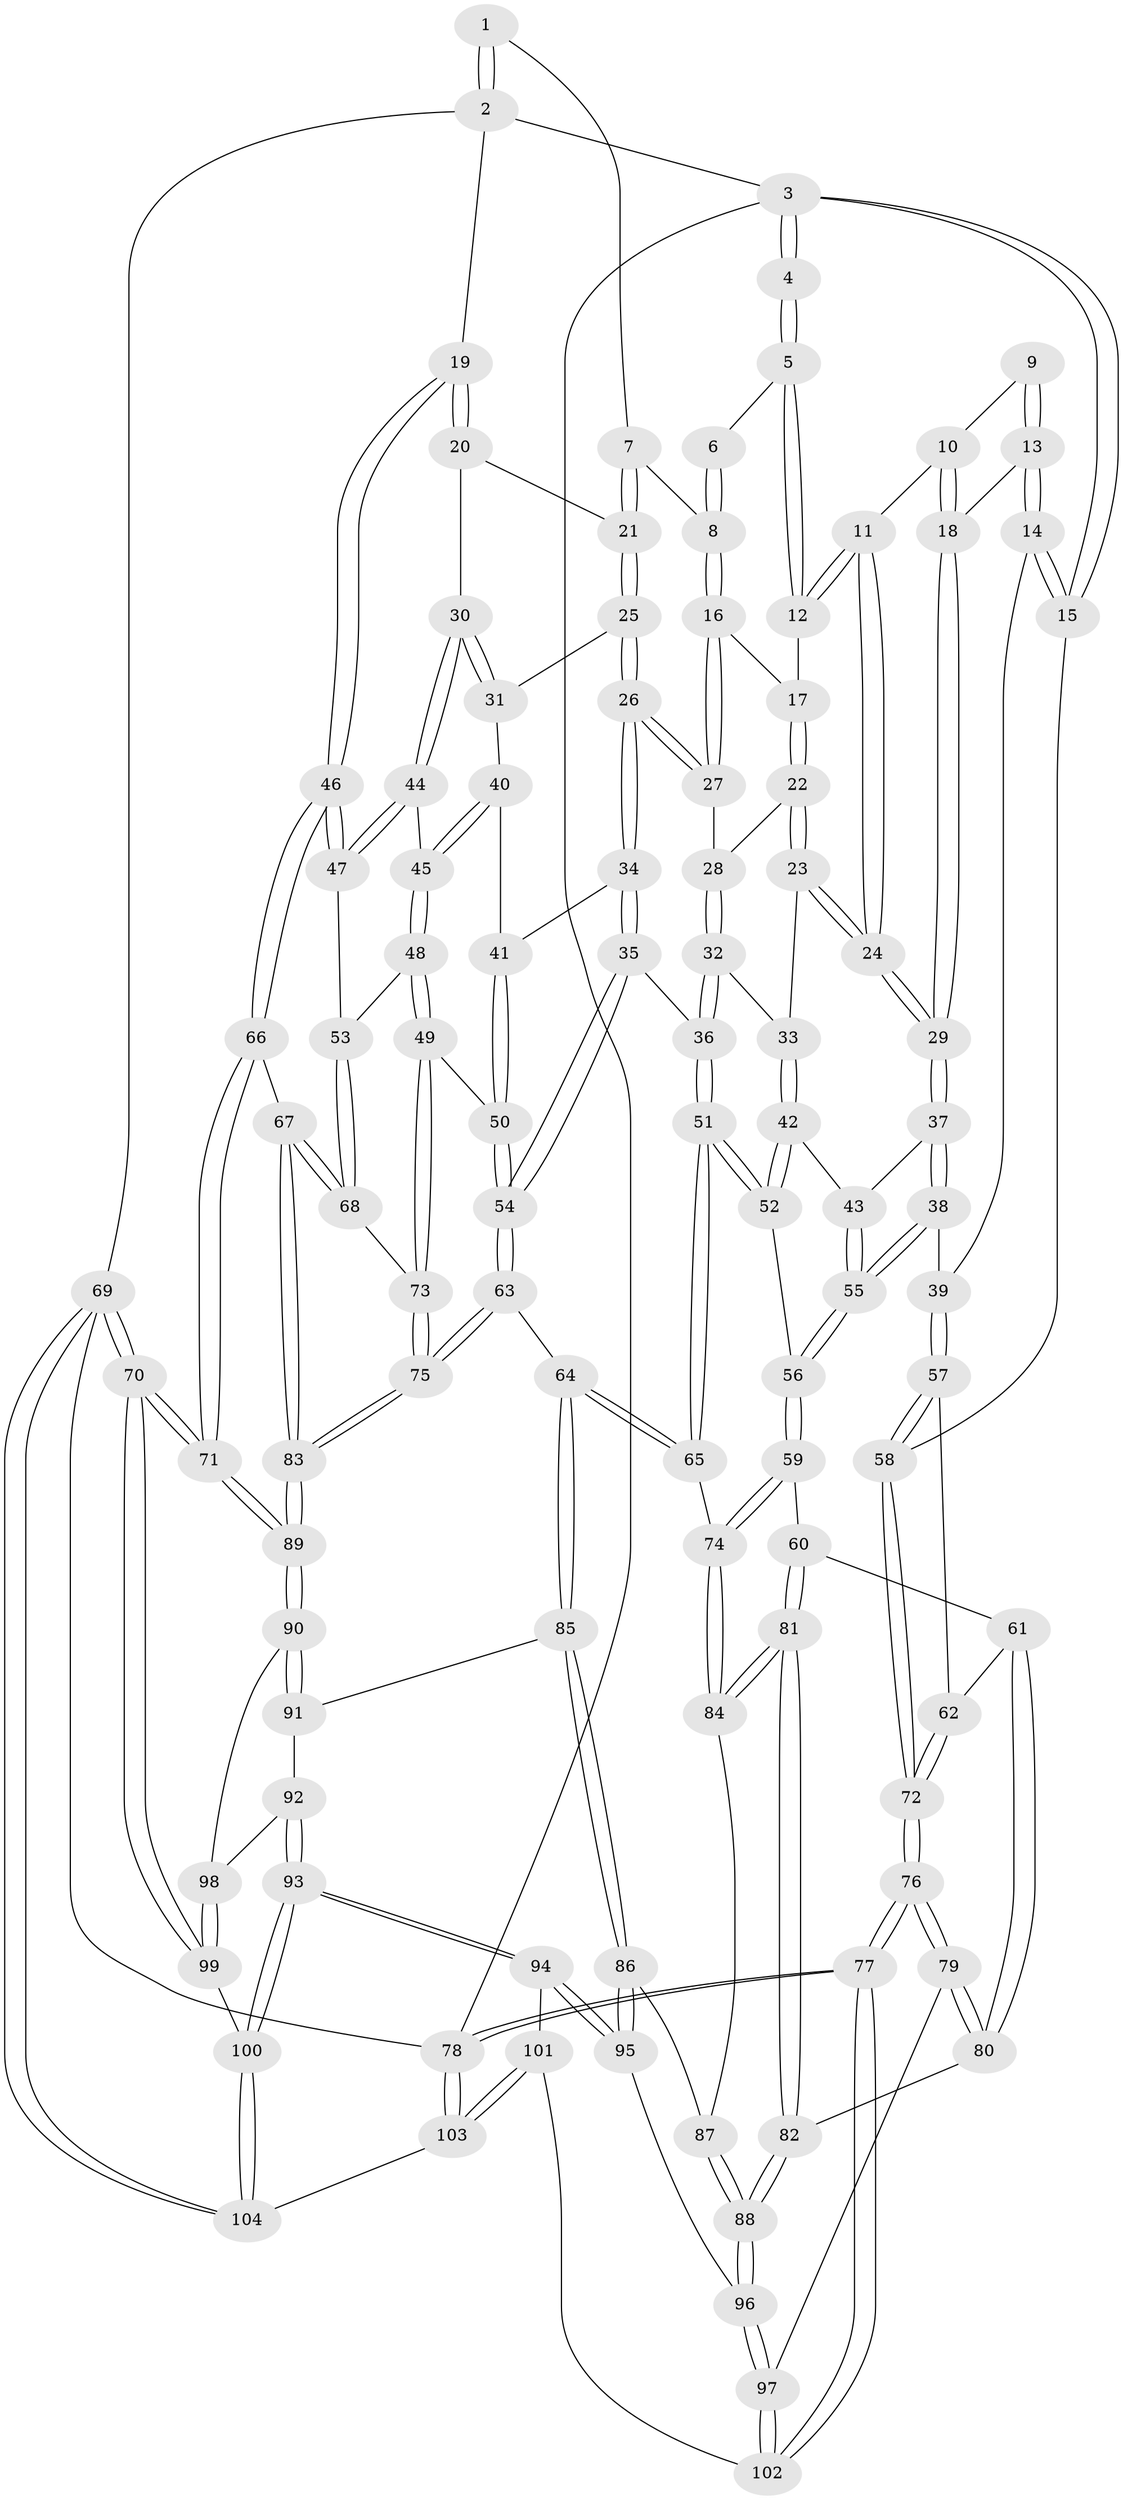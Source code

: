 // coarse degree distribution, {8: 0.041666666666666664, 2: 0.013888888888888888, 3: 0.041666666666666664, 6: 0.1527777777777778, 7: 0.027777777777777776, 5: 0.4305555555555556, 4: 0.2916666666666667}
// Generated by graph-tools (version 1.1) at 2025/21/03/04/25 18:21:37]
// undirected, 104 vertices, 257 edges
graph export_dot {
graph [start="1"]
  node [color=gray90,style=filled];
  1 [pos="+0.9003642236639601+0"];
  2 [pos="+1+0"];
  3 [pos="+0+0"];
  4 [pos="+0.06446789841746867+0"];
  5 [pos="+0.29782675851530893+0"];
  6 [pos="+0.5948865195959331+0"];
  7 [pos="+0.7545897288809407+0.07329077307219904"];
  8 [pos="+0.6098297239571598+0.06680346962305479"];
  9 [pos="+0.06472161289507586+0"];
  10 [pos="+0.07522408267258175+0.08136732708331759"];
  11 [pos="+0.2855376128579539+0.03399192254480021"];
  12 [pos="+0.31351756115122464+0"];
  13 [pos="+0+0.17007710637186477"];
  14 [pos="+0+0.204443049386582"];
  15 [pos="+0+0.2220846087509382"];
  16 [pos="+0.5956985086777578+0.09003141852682159"];
  17 [pos="+0.32241102535225546+0"];
  18 [pos="+0.06665293481962817+0.14681163556197396"];
  19 [pos="+1+0"];
  20 [pos="+0.9443157805193286+0.07882267287986279"];
  21 [pos="+0.7867000437459696+0.14630220117806456"];
  22 [pos="+0.4888537238826834+0.1493193237352738"];
  23 [pos="+0.36660435236946626+0.2277752233329761"];
  24 [pos="+0.24780629661730788+0.19849820495999088"];
  25 [pos="+0.7816773287122949+0.1691725184464287"];
  26 [pos="+0.6830676502489901+0.2164253379901723"];
  27 [pos="+0.5772942936044186+0.14947225315945104"];
  28 [pos="+0.5512026865089741+0.16373064515134977"];
  29 [pos="+0.23808056613543135+0.20778830465880155"];
  30 [pos="+0.9021402268112889+0.26076680729347507"];
  31 [pos="+0.8113669801810874+0.2066900536720371"];
  32 [pos="+0.52437887903843+0.2787161072510311"];
  33 [pos="+0.4186024873416156+0.28243259286652445"];
  34 [pos="+0.6789328674188247+0.30858885438724243"];
  35 [pos="+0.639018986236222+0.3694592555223638"];
  36 [pos="+0.5671159417712681+0.36040243737484134"];
  37 [pos="+0.22346876381733075+0.25901863742425185"];
  38 [pos="+0.18583102732784176+0.3215646792898319"];
  39 [pos="+0.16310154081908385+0.3377639919246969"];
  40 [pos="+0.7731321511175399+0.3096846112773801"];
  41 [pos="+0.7536234864127761+0.3130175850178915"];
  42 [pos="+0.4056988130490721+0.38861980459087797"];
  43 [pos="+0.3689389456578868+0.3789590639202108"];
  44 [pos="+0.9059489655740549+0.26627911176521163"];
  45 [pos="+0.8093484435727151+0.331438754884278"];
  46 [pos="+1+0.34468973215250076"];
  47 [pos="+1+0.3488205445091328"];
  48 [pos="+0.8224985828463237+0.4450252580424396"];
  49 [pos="+0.8026960142457632+0.4628054194285414"];
  50 [pos="+0.7848270036932709+0.46712481829988955"];
  51 [pos="+0.45599637902466245+0.4565922578598277"];
  52 [pos="+0.44775120845984917+0.4485748912661903"];
  53 [pos="+0.9556923987500834+0.39745422785012763"];
  54 [pos="+0.7142346001533567+0.4911041771756578"];
  55 [pos="+0.27747756589911365+0.42883509581019175"];
  56 [pos="+0.282246350393946+0.4460626447917767"];
  57 [pos="+0.1337076999600264+0.382116772066659"];
  58 [pos="+0+0.29450115721231956"];
  59 [pos="+0.26949020533012413+0.5487677602495444"];
  60 [pos="+0.24000531475764655+0.5474391300311867"];
  61 [pos="+0.11235523025067144+0.5012658313699252"];
  62 [pos="+0.11692763910309309+0.43717576416192405"];
  63 [pos="+0.6737881844414614+0.5840760631059105"];
  64 [pos="+0.541891919580244+0.6275915880744715"];
  65 [pos="+0.4566524365077923+0.5180048427700016"];
  66 [pos="+1+0.5398468153596847"];
  67 [pos="+0.9440237192451368+0.5983899176938581"];
  68 [pos="+0.927135663191436+0.5719356001582925"];
  69 [pos="+1+1"];
  70 [pos="+1+1"];
  71 [pos="+1+1"];
  72 [pos="+0+0.3591120216976394"];
  73 [pos="+0.8581581569343473+0.529065518266422"];
  74 [pos="+0.2908528734318998+0.563288099564408"];
  75 [pos="+0.7994414241547185+0.7060774915561765"];
  76 [pos="+0+0.7144490228352646"];
  77 [pos="+0+0.8083870612549693"];
  78 [pos="+0+1"];
  79 [pos="+0+0.7066778309592909"];
  80 [pos="+0+0.6421391316325199"];
  81 [pos="+0.1577529209815779+0.6862308788276472"];
  82 [pos="+0.14929103203373134+0.6919138281535251"];
  83 [pos="+0.8466378513461225+0.7653216492083145"];
  84 [pos="+0.29950889149301557+0.6538010225611735"];
  85 [pos="+0.523102960171532+0.6761224442545652"];
  86 [pos="+0.4250525713732244+0.7470059379676114"];
  87 [pos="+0.3033666293219603+0.660689107510185"];
  88 [pos="+0.2158661451283233+0.793325079577533"];
  89 [pos="+0.8512525611628718+0.7872620808380087"];
  90 [pos="+0.8360826112981568+0.7947474855532533"];
  91 [pos="+0.545881595802576+0.7092280822768441"];
  92 [pos="+0.598736274252729+0.7989947887444443"];
  93 [pos="+0.5286891617781722+1"];
  94 [pos="+0.4512591788058438+0.9383728585196641"];
  95 [pos="+0.3947151552848752+0.82587530454043"];
  96 [pos="+0.2268395300442782+0.8507433320613065"];
  97 [pos="+0.22454596924947962+0.8534867659247376"];
  98 [pos="+0.7698749646447026+0.8315657006250159"];
  99 [pos="+0.7048348439955431+0.9230425756071498"];
  100 [pos="+0.5488519445114415+1"];
  101 [pos="+0.1977743331767899+0.9821555897888188"];
  102 [pos="+0.1925443898074993+0.9445813863249146"];
  103 [pos="+0.18337019845612004+1"];
  104 [pos="+0.5491891761181803+1"];
  1 -- 2;
  1 -- 2;
  1 -- 7;
  2 -- 3;
  2 -- 19;
  2 -- 69;
  3 -- 4;
  3 -- 4;
  3 -- 15;
  3 -- 15;
  3 -- 78;
  4 -- 5;
  4 -- 5;
  5 -- 6;
  5 -- 12;
  5 -- 12;
  6 -- 8;
  6 -- 8;
  7 -- 8;
  7 -- 21;
  7 -- 21;
  8 -- 16;
  8 -- 16;
  9 -- 10;
  9 -- 13;
  9 -- 13;
  10 -- 11;
  10 -- 18;
  10 -- 18;
  11 -- 12;
  11 -- 12;
  11 -- 24;
  11 -- 24;
  12 -- 17;
  13 -- 14;
  13 -- 14;
  13 -- 18;
  14 -- 15;
  14 -- 15;
  14 -- 39;
  15 -- 58;
  16 -- 17;
  16 -- 27;
  16 -- 27;
  17 -- 22;
  17 -- 22;
  18 -- 29;
  18 -- 29;
  19 -- 20;
  19 -- 20;
  19 -- 46;
  19 -- 46;
  20 -- 21;
  20 -- 30;
  21 -- 25;
  21 -- 25;
  22 -- 23;
  22 -- 23;
  22 -- 28;
  23 -- 24;
  23 -- 24;
  23 -- 33;
  24 -- 29;
  24 -- 29;
  25 -- 26;
  25 -- 26;
  25 -- 31;
  26 -- 27;
  26 -- 27;
  26 -- 34;
  26 -- 34;
  27 -- 28;
  28 -- 32;
  28 -- 32;
  29 -- 37;
  29 -- 37;
  30 -- 31;
  30 -- 31;
  30 -- 44;
  30 -- 44;
  31 -- 40;
  32 -- 33;
  32 -- 36;
  32 -- 36;
  33 -- 42;
  33 -- 42;
  34 -- 35;
  34 -- 35;
  34 -- 41;
  35 -- 36;
  35 -- 54;
  35 -- 54;
  36 -- 51;
  36 -- 51;
  37 -- 38;
  37 -- 38;
  37 -- 43;
  38 -- 39;
  38 -- 55;
  38 -- 55;
  39 -- 57;
  39 -- 57;
  40 -- 41;
  40 -- 45;
  40 -- 45;
  41 -- 50;
  41 -- 50;
  42 -- 43;
  42 -- 52;
  42 -- 52;
  43 -- 55;
  43 -- 55;
  44 -- 45;
  44 -- 47;
  44 -- 47;
  45 -- 48;
  45 -- 48;
  46 -- 47;
  46 -- 47;
  46 -- 66;
  46 -- 66;
  47 -- 53;
  48 -- 49;
  48 -- 49;
  48 -- 53;
  49 -- 50;
  49 -- 73;
  49 -- 73;
  50 -- 54;
  50 -- 54;
  51 -- 52;
  51 -- 52;
  51 -- 65;
  51 -- 65;
  52 -- 56;
  53 -- 68;
  53 -- 68;
  54 -- 63;
  54 -- 63;
  55 -- 56;
  55 -- 56;
  56 -- 59;
  56 -- 59;
  57 -- 58;
  57 -- 58;
  57 -- 62;
  58 -- 72;
  58 -- 72;
  59 -- 60;
  59 -- 74;
  59 -- 74;
  60 -- 61;
  60 -- 81;
  60 -- 81;
  61 -- 62;
  61 -- 80;
  61 -- 80;
  62 -- 72;
  62 -- 72;
  63 -- 64;
  63 -- 75;
  63 -- 75;
  64 -- 65;
  64 -- 65;
  64 -- 85;
  64 -- 85;
  65 -- 74;
  66 -- 67;
  66 -- 71;
  66 -- 71;
  67 -- 68;
  67 -- 68;
  67 -- 83;
  67 -- 83;
  68 -- 73;
  69 -- 70;
  69 -- 70;
  69 -- 104;
  69 -- 104;
  69 -- 78;
  70 -- 71;
  70 -- 71;
  70 -- 99;
  70 -- 99;
  71 -- 89;
  71 -- 89;
  72 -- 76;
  72 -- 76;
  73 -- 75;
  73 -- 75;
  74 -- 84;
  74 -- 84;
  75 -- 83;
  75 -- 83;
  76 -- 77;
  76 -- 77;
  76 -- 79;
  76 -- 79;
  77 -- 78;
  77 -- 78;
  77 -- 102;
  77 -- 102;
  78 -- 103;
  78 -- 103;
  79 -- 80;
  79 -- 80;
  79 -- 97;
  80 -- 82;
  81 -- 82;
  81 -- 82;
  81 -- 84;
  81 -- 84;
  82 -- 88;
  82 -- 88;
  83 -- 89;
  83 -- 89;
  84 -- 87;
  85 -- 86;
  85 -- 86;
  85 -- 91;
  86 -- 87;
  86 -- 95;
  86 -- 95;
  87 -- 88;
  87 -- 88;
  88 -- 96;
  88 -- 96;
  89 -- 90;
  89 -- 90;
  90 -- 91;
  90 -- 91;
  90 -- 98;
  91 -- 92;
  92 -- 93;
  92 -- 93;
  92 -- 98;
  93 -- 94;
  93 -- 94;
  93 -- 100;
  93 -- 100;
  94 -- 95;
  94 -- 95;
  94 -- 101;
  95 -- 96;
  96 -- 97;
  96 -- 97;
  97 -- 102;
  97 -- 102;
  98 -- 99;
  98 -- 99;
  99 -- 100;
  100 -- 104;
  100 -- 104;
  101 -- 102;
  101 -- 103;
  101 -- 103;
  103 -- 104;
}
